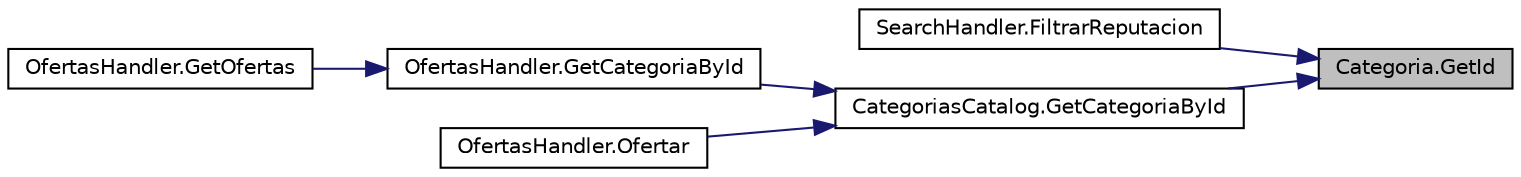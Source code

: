 digraph "Categoria.GetId"
{
 // INTERACTIVE_SVG=YES
 // LATEX_PDF_SIZE
  edge [fontname="Helvetica",fontsize="10",labelfontname="Helvetica",labelfontsize="10"];
  node [fontname="Helvetica",fontsize="10",shape=record];
  rankdir="RL";
  Node1 [label="Categoria.GetId",height=0.2,width=0.4,color="black", fillcolor="grey75", style="filled", fontcolor="black",tooltip="Método para obtener el ID de una Categoria."];
  Node1 -> Node2 [dir="back",color="midnightblue",fontsize="10",style="solid",fontname="Helvetica"];
  Node2 [label="SearchHandler.FiltrarReputacion",height=0.2,width=0.4,color="black", fillcolor="white", style="filled",URL="$classSearchHandler.html#a206259c11033d2e8fb322a9c243bb0f7",tooltip="Método para filtrar las OfertaDeServicio por reputación"];
  Node1 -> Node3 [dir="back",color="midnightblue",fontsize="10",style="solid",fontname="Helvetica"];
  Node3 [label="CategoriasCatalog.GetCategoriaById",height=0.2,width=0.4,color="black", fillcolor="white", style="filled",URL="$classCategoriasCatalog.html#a1275f6565562402725de3b14b665f622",tooltip="Método para obtener una categoría por id."];
  Node3 -> Node4 [dir="back",color="midnightblue",fontsize="10",style="solid",fontname="Helvetica"];
  Node4 [label="OfertasHandler.GetCategoriaById",height=0.2,width=0.4,color="black", fillcolor="white", style="filled",URL="$classOfertasHandler.html#acd0f922cabb68e54f3a72a4761925872",tooltip="Método para obtener una Categoria por id."];
  Node4 -> Node5 [dir="back",color="midnightblue",fontsize="10",style="solid",fontname="Helvetica"];
  Node5 [label="OfertasHandler.GetOfertas",height=0.2,width=0.4,color="black", fillcolor="white", style="filled",URL="$classOfertasHandler.html#aee064b912d719b92da28610ca6c002c1",tooltip="Método para obtener OfertaDeServicio."];
  Node3 -> Node6 [dir="back",color="midnightblue",fontsize="10",style="solid",fontname="Helvetica"];
  Node6 [label="OfertasHandler.Ofertar",height=0.2,width=0.4,color="black", fillcolor="white", style="filled",URL="$classOfertasHandler.html#a4171d183ad7e5356a35881f8078fd5c1",tooltip="Constructor de la clase."];
}
